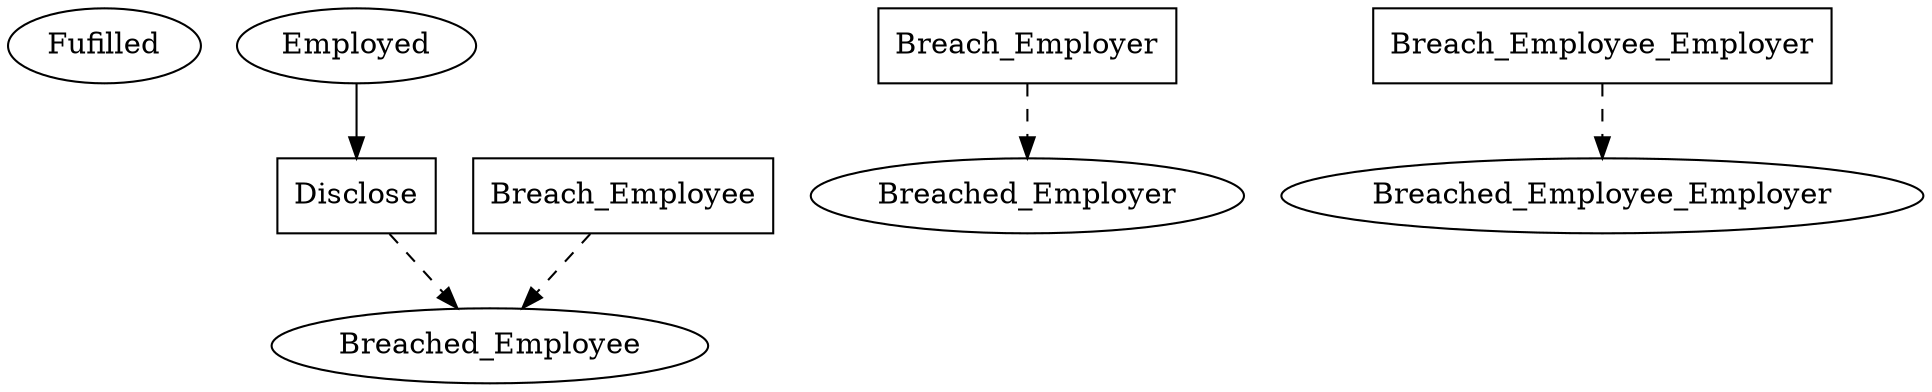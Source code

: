 // THIS IS A GENERATED FILE. DO NOT EDIT.

digraph Hvitved_prohibitions_NDA {    
    Fulfilled[label=Fufilled];
    Employed[label=Employed];
	Breached_Employer[label=Breached_Employer];
	Breached_Employee[label=Breached_Employee];
	Breached_Employee_Employer[label=Breached_Employee_Employer]
    
     
    Disclose[label=Disclose,shape=box];
	Breach_Employer[label=Breach_Employer,shape=box];
	Breach_Employee[label=Breach_Employee,shape=box];
	Breach_Employee_Employer[label=Breach_Employee_Employer,shape=box]    
    
    
    
    Employed -> Disclose
    
    Disclose -> Breached_Employee [style=dashed];
	Breach_Employer -> Breached_Employer [style=dashed];
	Breach_Employee -> Breached_Employee [style=dashed];
	Breach_Employee_Employer -> Breached_Employee_Employer [style=dashed];
	     
    
       
}